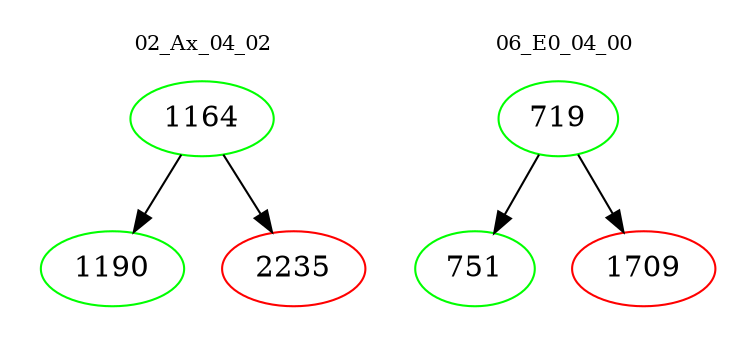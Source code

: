 digraph{
subgraph cluster_0 {
color = white
label = "02_Ax_04_02";
fontsize=10;
T0_1164 [label="1164", color="green"]
T0_1164 -> T0_1190 [color="black"]
T0_1190 [label="1190", color="green"]
T0_1164 -> T0_2235 [color="black"]
T0_2235 [label="2235", color="red"]
}
subgraph cluster_1 {
color = white
label = "06_E0_04_00";
fontsize=10;
T1_719 [label="719", color="green"]
T1_719 -> T1_751 [color="black"]
T1_751 [label="751", color="green"]
T1_719 -> T1_1709 [color="black"]
T1_1709 [label="1709", color="red"]
}
}
